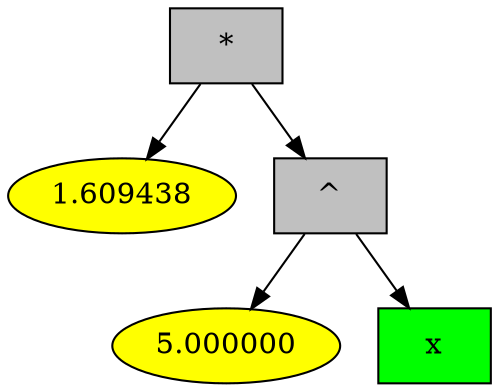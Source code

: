 digraph G {
7 [style = filled, label="*", shape = box, fillcolor="grey"];
7->8;
8 [style = filled, label="1.609438", fillcolor="yellow"];
7->10;
10 [style = filled, label="^", shape = box, fillcolor="grey"];
10->11;
11 [style = filled, label="5.000000", fillcolor="yellow"];
10->12;
12 [style = filled, label="x", shape = box, fillcolor="green"];

}
